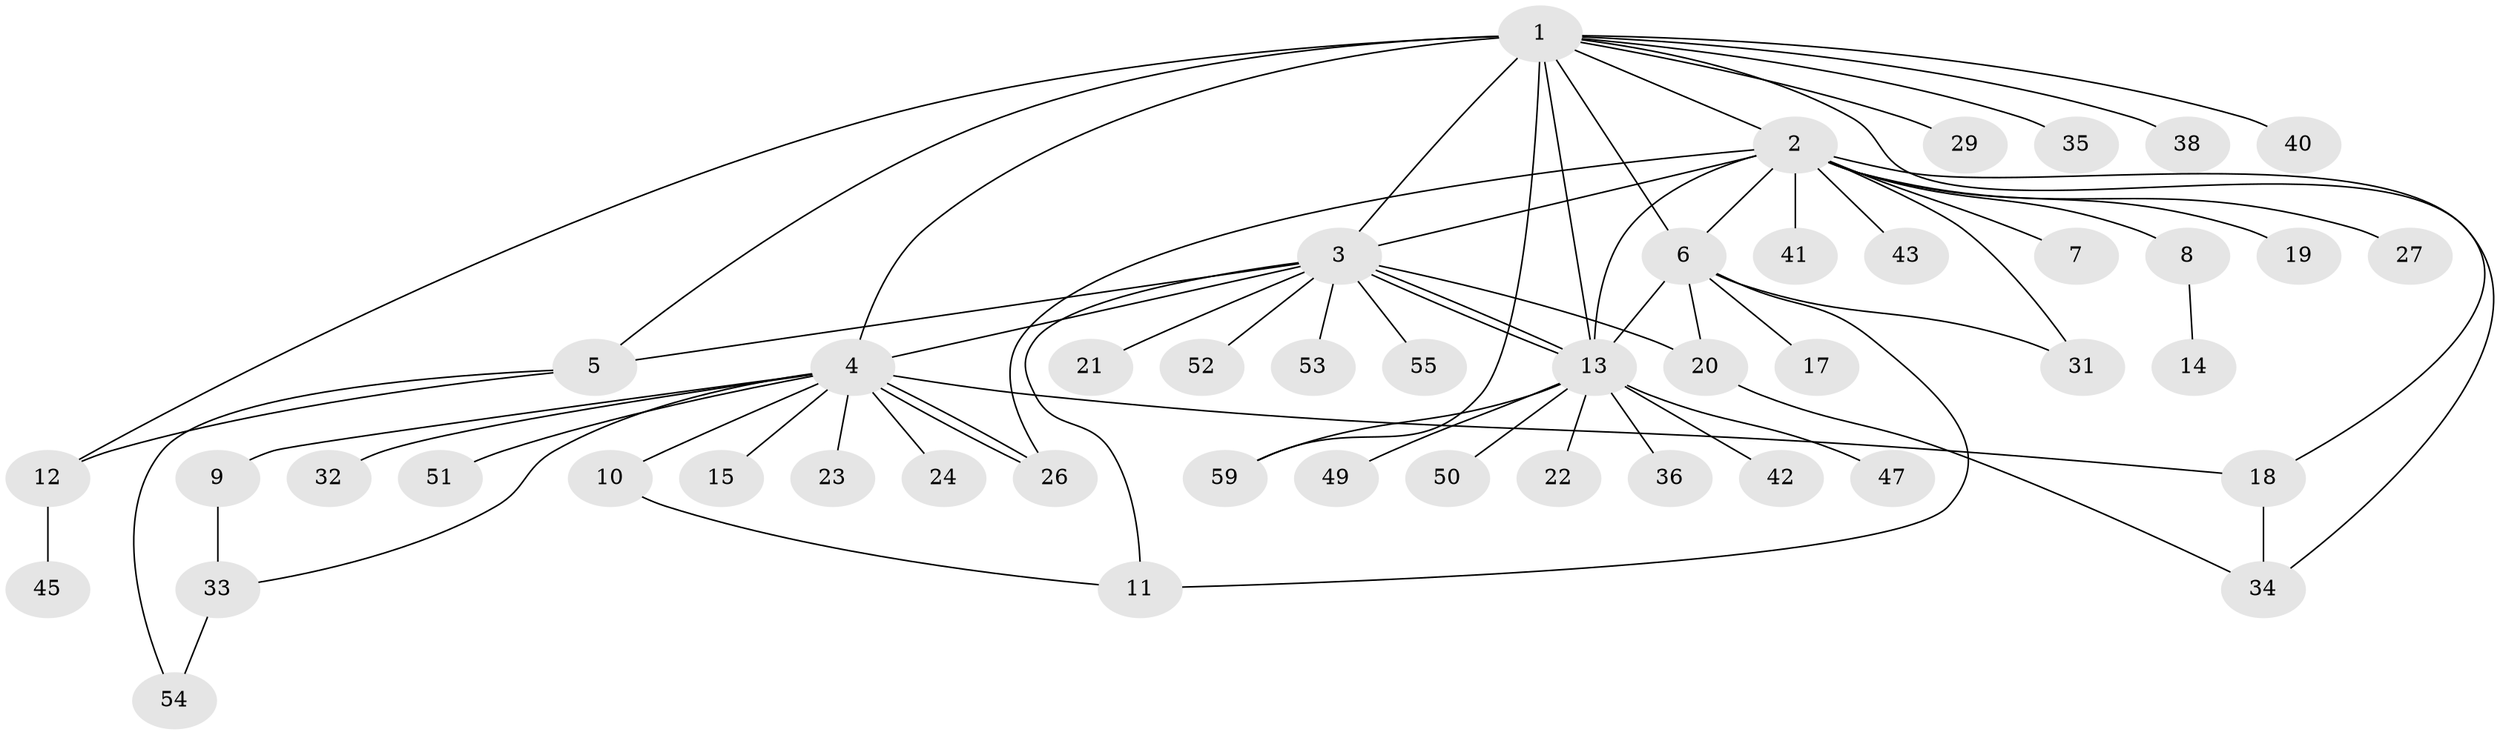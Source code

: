 // original degree distribution, {14: 0.03333333333333333, 13: 0.016666666666666666, 15: 0.016666666666666666, 5: 0.03333333333333333, 10: 0.016666666666666666, 1: 0.5333333333333333, 3: 0.13333333333333333, 2: 0.16666666666666666, 4: 0.016666666666666666, 12: 0.016666666666666666, 6: 0.016666666666666666}
// Generated by graph-tools (version 1.1) at 2025/41/03/06/25 10:41:52]
// undirected, 47 vertices, 67 edges
graph export_dot {
graph [start="1"]
  node [color=gray90,style=filled];
  1 [super="+30"];
  2 [super="+37"];
  3 [super="+57"];
  4 [super="+25"];
  5 [super="+28"];
  6 [super="+16"];
  7;
  8 [super="+39"];
  9;
  10;
  11;
  12 [super="+58"];
  13 [super="+44"];
  14;
  15;
  17;
  18;
  19;
  20;
  21;
  22;
  23;
  24;
  26;
  27;
  29;
  31 [super="+46"];
  32;
  33;
  34 [super="+48"];
  35;
  36;
  38;
  40;
  41;
  42;
  43;
  45 [super="+60"];
  47;
  49;
  50;
  51;
  52 [super="+56"];
  53;
  54;
  55;
  59;
  1 -- 2;
  1 -- 3;
  1 -- 4 [weight=2];
  1 -- 5;
  1 -- 6;
  1 -- 12;
  1 -- 13 [weight=2];
  1 -- 18;
  1 -- 29;
  1 -- 35;
  1 -- 40;
  1 -- 59;
  1 -- 38;
  2 -- 3;
  2 -- 6 [weight=2];
  2 -- 7;
  2 -- 8;
  2 -- 19;
  2 -- 26;
  2 -- 27;
  2 -- 41;
  2 -- 43;
  2 -- 34;
  2 -- 13;
  2 -- 31;
  3 -- 4;
  3 -- 5;
  3 -- 11;
  3 -- 13;
  3 -- 13;
  3 -- 20;
  3 -- 21;
  3 -- 52;
  3 -- 53;
  3 -- 55;
  4 -- 9;
  4 -- 10;
  4 -- 15;
  4 -- 18;
  4 -- 23;
  4 -- 24;
  4 -- 26;
  4 -- 26;
  4 -- 32;
  4 -- 33;
  4 -- 51;
  5 -- 12;
  5 -- 54;
  6 -- 11;
  6 -- 13 [weight=2];
  6 -- 17;
  6 -- 20;
  6 -- 31;
  8 -- 14;
  9 -- 33;
  10 -- 11;
  12 -- 45;
  13 -- 22;
  13 -- 36;
  13 -- 42;
  13 -- 49;
  13 -- 59;
  13 -- 50;
  13 -- 47;
  18 -- 34;
  20 -- 34;
  33 -- 54;
}
